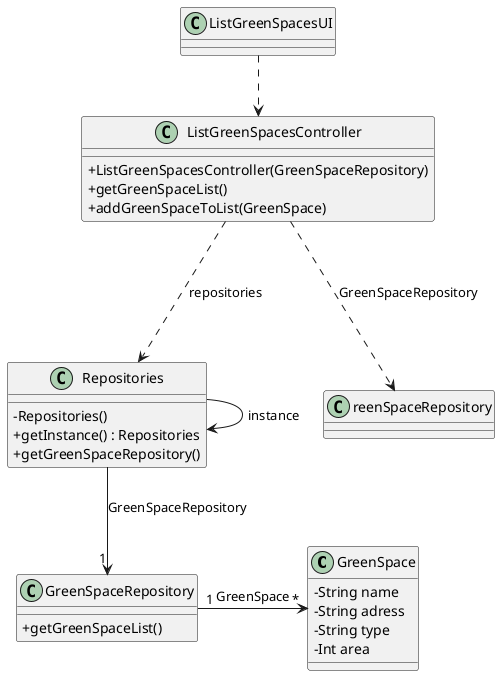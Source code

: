 @startuml
'skinparam monochrome true
skinparam packageStyle rectangle
skinparam shadowing false
skinparam linetype polyline
'skinparam linetype orto

skinparam classAttributeIconSize 0

'left to right direction

class GreenSpace {
  - String name
  - String adress
  - String type
  - Int area
}



class ListGreenSpacesUI {
}

class ListGreenSpacesController {
    + ListGreenSpacesController(GreenSpaceRepository)
    + getGreenSpaceList()
    + addGreenSpaceToList(GreenSpace)

}

class Repositories {
    - Repositories()
    + getInstance() : Repositories
    + getGreenSpaceRepository()
}

class GreenSpaceRepository {
    + getGreenSpaceList()
}



Repositories -> Repositories : instance
Repositories --> "1" GreenSpaceRepository: GreenSpaceRepository
ListGreenSpacesController ...> Repositories: repositories
ListGreenSpacesController ...> reenSpaceRepository: GreenSpaceRepository

ListGreenSpacesUI ..> ListGreenSpacesController

GreenSpaceRepository "1" -> "*" GreenSpace : GreenSpace



@enduml